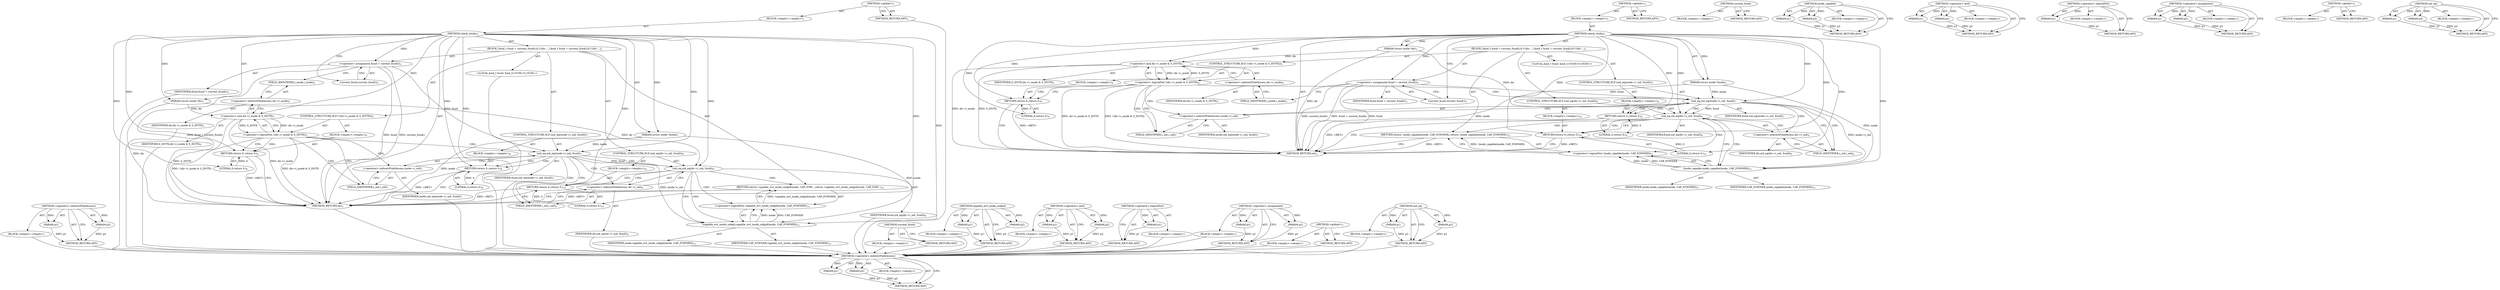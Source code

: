 digraph "uid_eq" {
vulnerable_87 [label=<(METHOD,&lt;operator&gt;.indirectFieldAccess)>];
vulnerable_88 [label=<(PARAM,p1)>];
vulnerable_89 [label=<(PARAM,p2)>];
vulnerable_90 [label=<(BLOCK,&lt;empty&gt;,&lt;empty&gt;)>];
vulnerable_91 [label=<(METHOD_RETURN,ANY)>];
vulnerable_6 [label=<(METHOD,&lt;global&gt;)<SUB>1</SUB>>];
vulnerable_7 [label=<(BLOCK,&lt;empty&gt;,&lt;empty&gt;)<SUB>1</SUB>>];
vulnerable_8 [label=<(METHOD,check_sticky)<SUB>1</SUB>>];
vulnerable_9 [label=<(PARAM,struct inode *dir)<SUB>1</SUB>>];
vulnerable_10 [label=<(PARAM,struct inode *inode)<SUB>1</SUB>>];
vulnerable_11 [label=<(BLOCK,{
	kuid_t fsuid = current_fsuid();

	if (!(dir-...,{
	kuid_t fsuid = current_fsuid();

	if (!(dir-...)<SUB>2</SUB>>];
vulnerable_12 [label="<(LOCAL,kuid_t fsuid: kuid_t)<SUB>3</SUB>>"];
vulnerable_13 [label=<(&lt;operator&gt;.assignment,fsuid = current_fsuid())<SUB>3</SUB>>];
vulnerable_14 [label=<(IDENTIFIER,fsuid,fsuid = current_fsuid())<SUB>3</SUB>>];
vulnerable_15 [label=<(current_fsuid,current_fsuid())<SUB>3</SUB>>];
vulnerable_16 [label=<(CONTROL_STRUCTURE,IF,if (!(dir-&gt;i_mode &amp; S_ISVTX)))<SUB>5</SUB>>];
vulnerable_17 [label=<(&lt;operator&gt;.logicalNot,!(dir-&gt;i_mode &amp; S_ISVTX))<SUB>5</SUB>>];
vulnerable_18 [label=<(&lt;operator&gt;.and,dir-&gt;i_mode &amp; S_ISVTX)<SUB>5</SUB>>];
vulnerable_19 [label=<(&lt;operator&gt;.indirectFieldAccess,dir-&gt;i_mode)<SUB>5</SUB>>];
vulnerable_20 [label=<(IDENTIFIER,dir,dir-&gt;i_mode &amp; S_ISVTX)<SUB>5</SUB>>];
vulnerable_21 [label=<(FIELD_IDENTIFIER,i_mode,i_mode)<SUB>5</SUB>>];
vulnerable_22 [label=<(IDENTIFIER,S_ISVTX,dir-&gt;i_mode &amp; S_ISVTX)<SUB>5</SUB>>];
vulnerable_23 [label=<(BLOCK,&lt;empty&gt;,&lt;empty&gt;)<SUB>6</SUB>>];
vulnerable_24 [label=<(RETURN,return 0;,return 0;)<SUB>6</SUB>>];
vulnerable_25 [label=<(LITERAL,0,return 0;)<SUB>6</SUB>>];
vulnerable_26 [label=<(CONTROL_STRUCTURE,IF,if (uid_eq(inode-&gt;i_uid, fsuid)))<SUB>7</SUB>>];
vulnerable_27 [label=<(uid_eq,uid_eq(inode-&gt;i_uid, fsuid))<SUB>7</SUB>>];
vulnerable_28 [label=<(&lt;operator&gt;.indirectFieldAccess,inode-&gt;i_uid)<SUB>7</SUB>>];
vulnerable_29 [label=<(IDENTIFIER,inode,uid_eq(inode-&gt;i_uid, fsuid))<SUB>7</SUB>>];
vulnerable_30 [label=<(FIELD_IDENTIFIER,i_uid,i_uid)<SUB>7</SUB>>];
vulnerable_31 [label=<(IDENTIFIER,fsuid,uid_eq(inode-&gt;i_uid, fsuid))<SUB>7</SUB>>];
vulnerable_32 [label=<(BLOCK,&lt;empty&gt;,&lt;empty&gt;)<SUB>8</SUB>>];
vulnerable_33 [label=<(RETURN,return 0;,return 0;)<SUB>8</SUB>>];
vulnerable_34 [label=<(LITERAL,0,return 0;)<SUB>8</SUB>>];
vulnerable_35 [label=<(CONTROL_STRUCTURE,IF,if (uid_eq(dir-&gt;i_uid, fsuid)))<SUB>9</SUB>>];
vulnerable_36 [label=<(uid_eq,uid_eq(dir-&gt;i_uid, fsuid))<SUB>9</SUB>>];
vulnerable_37 [label=<(&lt;operator&gt;.indirectFieldAccess,dir-&gt;i_uid)<SUB>9</SUB>>];
vulnerable_38 [label=<(IDENTIFIER,dir,uid_eq(dir-&gt;i_uid, fsuid))<SUB>9</SUB>>];
vulnerable_39 [label=<(FIELD_IDENTIFIER,i_uid,i_uid)<SUB>9</SUB>>];
vulnerable_40 [label=<(IDENTIFIER,fsuid,uid_eq(dir-&gt;i_uid, fsuid))<SUB>9</SUB>>];
vulnerable_41 [label=<(BLOCK,&lt;empty&gt;,&lt;empty&gt;)<SUB>10</SUB>>];
vulnerable_42 [label=<(RETURN,return 0;,return 0;)<SUB>10</SUB>>];
vulnerable_43 [label=<(LITERAL,0,return 0;)<SUB>10</SUB>>];
vulnerable_44 [label=<(RETURN,return !inode_capable(inode, CAP_FOWNER);,return !inode_capable(inode, CAP_FOWNER);)<SUB>11</SUB>>];
vulnerable_45 [label=<(&lt;operator&gt;.logicalNot,!inode_capable(inode, CAP_FOWNER))<SUB>11</SUB>>];
vulnerable_46 [label=<(inode_capable,inode_capable(inode, CAP_FOWNER))<SUB>11</SUB>>];
vulnerable_47 [label=<(IDENTIFIER,inode,inode_capable(inode, CAP_FOWNER))<SUB>11</SUB>>];
vulnerable_48 [label=<(IDENTIFIER,CAP_FOWNER,inode_capable(inode, CAP_FOWNER))<SUB>11</SUB>>];
vulnerable_49 [label=<(METHOD_RETURN,int)<SUB>1</SUB>>];
vulnerable_51 [label=<(METHOD_RETURN,ANY)<SUB>1</SUB>>];
vulnerable_75 [label=<(METHOD,current_fsuid)>];
vulnerable_76 [label=<(BLOCK,&lt;empty&gt;,&lt;empty&gt;)>];
vulnerable_77 [label=<(METHOD_RETURN,ANY)>];
vulnerable_97 [label=<(METHOD,inode_capable)>];
vulnerable_98 [label=<(PARAM,p1)>];
vulnerable_99 [label=<(PARAM,p2)>];
vulnerable_100 [label=<(BLOCK,&lt;empty&gt;,&lt;empty&gt;)>];
vulnerable_101 [label=<(METHOD_RETURN,ANY)>];
vulnerable_82 [label=<(METHOD,&lt;operator&gt;.and)>];
vulnerable_83 [label=<(PARAM,p1)>];
vulnerable_84 [label=<(PARAM,p2)>];
vulnerable_85 [label=<(BLOCK,&lt;empty&gt;,&lt;empty&gt;)>];
vulnerable_86 [label=<(METHOD_RETURN,ANY)>];
vulnerable_78 [label=<(METHOD,&lt;operator&gt;.logicalNot)>];
vulnerable_79 [label=<(PARAM,p1)>];
vulnerable_80 [label=<(BLOCK,&lt;empty&gt;,&lt;empty&gt;)>];
vulnerable_81 [label=<(METHOD_RETURN,ANY)>];
vulnerable_70 [label=<(METHOD,&lt;operator&gt;.assignment)>];
vulnerable_71 [label=<(PARAM,p1)>];
vulnerable_72 [label=<(PARAM,p2)>];
vulnerable_73 [label=<(BLOCK,&lt;empty&gt;,&lt;empty&gt;)>];
vulnerable_74 [label=<(METHOD_RETURN,ANY)>];
vulnerable_64 [label=<(METHOD,&lt;global&gt;)<SUB>1</SUB>>];
vulnerable_65 [label=<(BLOCK,&lt;empty&gt;,&lt;empty&gt;)>];
vulnerable_66 [label=<(METHOD_RETURN,ANY)>];
vulnerable_92 [label=<(METHOD,uid_eq)>];
vulnerable_93 [label=<(PARAM,p1)>];
vulnerable_94 [label=<(PARAM,p2)>];
vulnerable_95 [label=<(BLOCK,&lt;empty&gt;,&lt;empty&gt;)>];
vulnerable_96 [label=<(METHOD_RETURN,ANY)>];
fixed_87 [label=<(METHOD,&lt;operator&gt;.indirectFieldAccess)>];
fixed_88 [label=<(PARAM,p1)>];
fixed_89 [label=<(PARAM,p2)>];
fixed_90 [label=<(BLOCK,&lt;empty&gt;,&lt;empty&gt;)>];
fixed_91 [label=<(METHOD_RETURN,ANY)>];
fixed_6 [label=<(METHOD,&lt;global&gt;)<SUB>1</SUB>>];
fixed_7 [label=<(BLOCK,&lt;empty&gt;,&lt;empty&gt;)<SUB>1</SUB>>];
fixed_8 [label=<(METHOD,check_sticky)<SUB>1</SUB>>];
fixed_9 [label=<(PARAM,struct inode *dir)<SUB>1</SUB>>];
fixed_10 [label=<(PARAM,struct inode *inode)<SUB>1</SUB>>];
fixed_11 [label=<(BLOCK,{
	kuid_t fsuid = current_fsuid();

	if (!(dir-...,{
	kuid_t fsuid = current_fsuid();

	if (!(dir-...)<SUB>2</SUB>>];
fixed_12 [label="<(LOCAL,kuid_t fsuid: kuid_t)<SUB>3</SUB>>"];
fixed_13 [label=<(&lt;operator&gt;.assignment,fsuid = current_fsuid())<SUB>3</SUB>>];
fixed_14 [label=<(IDENTIFIER,fsuid,fsuid = current_fsuid())<SUB>3</SUB>>];
fixed_15 [label=<(current_fsuid,current_fsuid())<SUB>3</SUB>>];
fixed_16 [label=<(CONTROL_STRUCTURE,IF,if (!(dir-&gt;i_mode &amp; S_ISVTX)))<SUB>5</SUB>>];
fixed_17 [label=<(&lt;operator&gt;.logicalNot,!(dir-&gt;i_mode &amp; S_ISVTX))<SUB>5</SUB>>];
fixed_18 [label=<(&lt;operator&gt;.and,dir-&gt;i_mode &amp; S_ISVTX)<SUB>5</SUB>>];
fixed_19 [label=<(&lt;operator&gt;.indirectFieldAccess,dir-&gt;i_mode)<SUB>5</SUB>>];
fixed_20 [label=<(IDENTIFIER,dir,dir-&gt;i_mode &amp; S_ISVTX)<SUB>5</SUB>>];
fixed_21 [label=<(FIELD_IDENTIFIER,i_mode,i_mode)<SUB>5</SUB>>];
fixed_22 [label=<(IDENTIFIER,S_ISVTX,dir-&gt;i_mode &amp; S_ISVTX)<SUB>5</SUB>>];
fixed_23 [label=<(BLOCK,&lt;empty&gt;,&lt;empty&gt;)<SUB>6</SUB>>];
fixed_24 [label=<(RETURN,return 0;,return 0;)<SUB>6</SUB>>];
fixed_25 [label=<(LITERAL,0,return 0;)<SUB>6</SUB>>];
fixed_26 [label=<(CONTROL_STRUCTURE,IF,if (uid_eq(inode-&gt;i_uid, fsuid)))<SUB>7</SUB>>];
fixed_27 [label=<(uid_eq,uid_eq(inode-&gt;i_uid, fsuid))<SUB>7</SUB>>];
fixed_28 [label=<(&lt;operator&gt;.indirectFieldAccess,inode-&gt;i_uid)<SUB>7</SUB>>];
fixed_29 [label=<(IDENTIFIER,inode,uid_eq(inode-&gt;i_uid, fsuid))<SUB>7</SUB>>];
fixed_30 [label=<(FIELD_IDENTIFIER,i_uid,i_uid)<SUB>7</SUB>>];
fixed_31 [label=<(IDENTIFIER,fsuid,uid_eq(inode-&gt;i_uid, fsuid))<SUB>7</SUB>>];
fixed_32 [label=<(BLOCK,&lt;empty&gt;,&lt;empty&gt;)<SUB>8</SUB>>];
fixed_33 [label=<(RETURN,return 0;,return 0;)<SUB>8</SUB>>];
fixed_34 [label=<(LITERAL,0,return 0;)<SUB>8</SUB>>];
fixed_35 [label=<(CONTROL_STRUCTURE,IF,if (uid_eq(dir-&gt;i_uid, fsuid)))<SUB>9</SUB>>];
fixed_36 [label=<(uid_eq,uid_eq(dir-&gt;i_uid, fsuid))<SUB>9</SUB>>];
fixed_37 [label=<(&lt;operator&gt;.indirectFieldAccess,dir-&gt;i_uid)<SUB>9</SUB>>];
fixed_38 [label=<(IDENTIFIER,dir,uid_eq(dir-&gt;i_uid, fsuid))<SUB>9</SUB>>];
fixed_39 [label=<(FIELD_IDENTIFIER,i_uid,i_uid)<SUB>9</SUB>>];
fixed_40 [label=<(IDENTIFIER,fsuid,uid_eq(dir-&gt;i_uid, fsuid))<SUB>9</SUB>>];
fixed_41 [label=<(BLOCK,&lt;empty&gt;,&lt;empty&gt;)<SUB>10</SUB>>];
fixed_42 [label=<(RETURN,return 0;,return 0;)<SUB>10</SUB>>];
fixed_43 [label=<(LITERAL,0,return 0;)<SUB>10</SUB>>];
fixed_44 [label=<(RETURN,return !capable_wrt_inode_uidgid(inode, CAP_FOW...,return !capable_wrt_inode_uidgid(inode, CAP_FOW...)<SUB>11</SUB>>];
fixed_45 [label=<(&lt;operator&gt;.logicalNot,!capable_wrt_inode_uidgid(inode, CAP_FOWNER))<SUB>11</SUB>>];
fixed_46 [label=<(capable_wrt_inode_uidgid,capable_wrt_inode_uidgid(inode, CAP_FOWNER))<SUB>11</SUB>>];
fixed_47 [label=<(IDENTIFIER,inode,capable_wrt_inode_uidgid(inode, CAP_FOWNER))<SUB>11</SUB>>];
fixed_48 [label=<(IDENTIFIER,CAP_FOWNER,capable_wrt_inode_uidgid(inode, CAP_FOWNER))<SUB>11</SUB>>];
fixed_49 [label=<(METHOD_RETURN,int)<SUB>1</SUB>>];
fixed_51 [label=<(METHOD_RETURN,ANY)<SUB>1</SUB>>];
fixed_75 [label=<(METHOD,current_fsuid)>];
fixed_76 [label=<(BLOCK,&lt;empty&gt;,&lt;empty&gt;)>];
fixed_77 [label=<(METHOD_RETURN,ANY)>];
fixed_97 [label=<(METHOD,capable_wrt_inode_uidgid)>];
fixed_98 [label=<(PARAM,p1)>];
fixed_99 [label=<(PARAM,p2)>];
fixed_100 [label=<(BLOCK,&lt;empty&gt;,&lt;empty&gt;)>];
fixed_101 [label=<(METHOD_RETURN,ANY)>];
fixed_82 [label=<(METHOD,&lt;operator&gt;.and)>];
fixed_83 [label=<(PARAM,p1)>];
fixed_84 [label=<(PARAM,p2)>];
fixed_85 [label=<(BLOCK,&lt;empty&gt;,&lt;empty&gt;)>];
fixed_86 [label=<(METHOD_RETURN,ANY)>];
fixed_78 [label=<(METHOD,&lt;operator&gt;.logicalNot)>];
fixed_79 [label=<(PARAM,p1)>];
fixed_80 [label=<(BLOCK,&lt;empty&gt;,&lt;empty&gt;)>];
fixed_81 [label=<(METHOD_RETURN,ANY)>];
fixed_70 [label=<(METHOD,&lt;operator&gt;.assignment)>];
fixed_71 [label=<(PARAM,p1)>];
fixed_72 [label=<(PARAM,p2)>];
fixed_73 [label=<(BLOCK,&lt;empty&gt;,&lt;empty&gt;)>];
fixed_74 [label=<(METHOD_RETURN,ANY)>];
fixed_64 [label=<(METHOD,&lt;global&gt;)<SUB>1</SUB>>];
fixed_65 [label=<(BLOCK,&lt;empty&gt;,&lt;empty&gt;)>];
fixed_66 [label=<(METHOD_RETURN,ANY)>];
fixed_92 [label=<(METHOD,uid_eq)>];
fixed_93 [label=<(PARAM,p1)>];
fixed_94 [label=<(PARAM,p2)>];
fixed_95 [label=<(BLOCK,&lt;empty&gt;,&lt;empty&gt;)>];
fixed_96 [label=<(METHOD_RETURN,ANY)>];
vulnerable_87 -> vulnerable_88  [key=0, label="AST: "];
vulnerable_87 -> vulnerable_88  [key=1, label="DDG: "];
vulnerable_87 -> vulnerable_90  [key=0, label="AST: "];
vulnerable_87 -> vulnerable_89  [key=0, label="AST: "];
vulnerable_87 -> vulnerable_89  [key=1, label="DDG: "];
vulnerable_87 -> vulnerable_91  [key=0, label="AST: "];
vulnerable_87 -> vulnerable_91  [key=1, label="CFG: "];
vulnerable_88 -> vulnerable_91  [key=0, label="DDG: p1"];
vulnerable_89 -> vulnerable_91  [key=0, label="DDG: p2"];
vulnerable_6 -> vulnerable_7  [key=0, label="AST: "];
vulnerable_6 -> vulnerable_51  [key=0, label="AST: "];
vulnerable_6 -> vulnerable_51  [key=1, label="CFG: "];
vulnerable_7 -> vulnerable_8  [key=0, label="AST: "];
vulnerable_8 -> vulnerable_9  [key=0, label="AST: "];
vulnerable_8 -> vulnerable_9  [key=1, label="DDG: "];
vulnerable_8 -> vulnerable_10  [key=0, label="AST: "];
vulnerable_8 -> vulnerable_10  [key=1, label="DDG: "];
vulnerable_8 -> vulnerable_11  [key=0, label="AST: "];
vulnerable_8 -> vulnerable_49  [key=0, label="AST: "];
vulnerable_8 -> vulnerable_15  [key=0, label="CFG: "];
vulnerable_8 -> vulnerable_13  [key=0, label="DDG: "];
vulnerable_8 -> vulnerable_24  [key=0, label="DDG: "];
vulnerable_8 -> vulnerable_27  [key=0, label="DDG: "];
vulnerable_8 -> vulnerable_33  [key=0, label="DDG: "];
vulnerable_8 -> vulnerable_36  [key=0, label="DDG: "];
vulnerable_8 -> vulnerable_42  [key=0, label="DDG: "];
vulnerable_8 -> vulnerable_18  [key=0, label="DDG: "];
vulnerable_8 -> vulnerable_25  [key=0, label="DDG: "];
vulnerable_8 -> vulnerable_34  [key=0, label="DDG: "];
vulnerable_8 -> vulnerable_43  [key=0, label="DDG: "];
vulnerable_8 -> vulnerable_46  [key=0, label="DDG: "];
vulnerable_9 -> vulnerable_49  [key=0, label="DDG: dir"];
vulnerable_9 -> vulnerable_36  [key=0, label="DDG: dir"];
vulnerable_9 -> vulnerable_18  [key=0, label="DDG: dir"];
vulnerable_10 -> vulnerable_49  [key=0, label="DDG: inode"];
vulnerable_10 -> vulnerable_27  [key=0, label="DDG: inode"];
vulnerable_10 -> vulnerable_46  [key=0, label="DDG: inode"];
vulnerable_11 -> vulnerable_12  [key=0, label="AST: "];
vulnerable_11 -> vulnerable_13  [key=0, label="AST: "];
vulnerable_11 -> vulnerable_16  [key=0, label="AST: "];
vulnerable_11 -> vulnerable_26  [key=0, label="AST: "];
vulnerable_11 -> vulnerable_35  [key=0, label="AST: "];
vulnerable_11 -> vulnerable_44  [key=0, label="AST: "];
vulnerable_13 -> vulnerable_14  [key=0, label="AST: "];
vulnerable_13 -> vulnerable_15  [key=0, label="AST: "];
vulnerable_13 -> vulnerable_21  [key=0, label="CFG: "];
vulnerable_13 -> vulnerable_49  [key=0, label="DDG: fsuid"];
vulnerable_13 -> vulnerable_49  [key=1, label="DDG: current_fsuid()"];
vulnerable_13 -> vulnerable_49  [key=2, label="DDG: fsuid = current_fsuid()"];
vulnerable_13 -> vulnerable_27  [key=0, label="DDG: fsuid"];
vulnerable_15 -> vulnerable_13  [key=0, label="CFG: "];
vulnerable_16 -> vulnerable_17  [key=0, label="AST: "];
vulnerable_16 -> vulnerable_23  [key=0, label="AST: "];
vulnerable_17 -> vulnerable_18  [key=0, label="AST: "];
vulnerable_17 -> vulnerable_24  [key=0, label="CFG: "];
vulnerable_17 -> vulnerable_24  [key=1, label="CDG: "];
vulnerable_17 -> vulnerable_30  [key=0, label="CFG: "];
vulnerable_17 -> vulnerable_30  [key=1, label="CDG: "];
vulnerable_17 -> vulnerable_49  [key=0, label="DDG: dir-&gt;i_mode &amp; S_ISVTX"];
vulnerable_17 -> vulnerable_49  [key=1, label="DDG: !(dir-&gt;i_mode &amp; S_ISVTX)"];
vulnerable_17 -> vulnerable_28  [key=0, label="CDG: "];
vulnerable_17 -> vulnerable_27  [key=0, label="CDG: "];
vulnerable_18 -> vulnerable_19  [key=0, label="AST: "];
vulnerable_18 -> vulnerable_22  [key=0, label="AST: "];
vulnerable_18 -> vulnerable_17  [key=0, label="CFG: "];
vulnerable_18 -> vulnerable_17  [key=1, label="DDG: dir-&gt;i_mode"];
vulnerable_18 -> vulnerable_17  [key=2, label="DDG: S_ISVTX"];
vulnerable_18 -> vulnerable_49  [key=0, label="DDG: dir-&gt;i_mode"];
vulnerable_18 -> vulnerable_49  [key=1, label="DDG: S_ISVTX"];
vulnerable_19 -> vulnerable_20  [key=0, label="AST: "];
vulnerable_19 -> vulnerable_21  [key=0, label="AST: "];
vulnerable_19 -> vulnerable_18  [key=0, label="CFG: "];
vulnerable_21 -> vulnerable_19  [key=0, label="CFG: "];
vulnerable_23 -> vulnerable_24  [key=0, label="AST: "];
vulnerable_24 -> vulnerable_25  [key=0, label="AST: "];
vulnerable_24 -> vulnerable_49  [key=0, label="CFG: "];
vulnerable_24 -> vulnerable_49  [key=1, label="DDG: &lt;RET&gt;"];
vulnerable_25 -> vulnerable_24  [key=0, label="DDG: 0"];
vulnerable_26 -> vulnerable_27  [key=0, label="AST: "];
vulnerable_26 -> vulnerable_32  [key=0, label="AST: "];
vulnerable_27 -> vulnerable_28  [key=0, label="AST: "];
vulnerable_27 -> vulnerable_31  [key=0, label="AST: "];
vulnerable_27 -> vulnerable_33  [key=0, label="CFG: "];
vulnerable_27 -> vulnerable_33  [key=1, label="CDG: "];
vulnerable_27 -> vulnerable_39  [key=0, label="CFG: "];
vulnerable_27 -> vulnerable_39  [key=1, label="CDG: "];
vulnerable_27 -> vulnerable_36  [key=0, label="DDG: fsuid"];
vulnerable_27 -> vulnerable_36  [key=1, label="CDG: "];
vulnerable_27 -> vulnerable_46  [key=0, label="DDG: inode-&gt;i_uid"];
vulnerable_27 -> vulnerable_37  [key=0, label="CDG: "];
vulnerable_28 -> vulnerable_29  [key=0, label="AST: "];
vulnerable_28 -> vulnerable_30  [key=0, label="AST: "];
vulnerable_28 -> vulnerable_27  [key=0, label="CFG: "];
vulnerable_30 -> vulnerable_28  [key=0, label="CFG: "];
vulnerable_32 -> vulnerable_33  [key=0, label="AST: "];
vulnerable_33 -> vulnerable_34  [key=0, label="AST: "];
vulnerable_33 -> vulnerable_49  [key=0, label="CFG: "];
vulnerable_33 -> vulnerable_49  [key=1, label="DDG: &lt;RET&gt;"];
vulnerable_34 -> vulnerable_33  [key=0, label="DDG: 0"];
vulnerable_35 -> vulnerable_36  [key=0, label="AST: "];
vulnerable_35 -> vulnerable_41  [key=0, label="AST: "];
vulnerable_36 -> vulnerable_37  [key=0, label="AST: "];
vulnerable_36 -> vulnerable_40  [key=0, label="AST: "];
vulnerable_36 -> vulnerable_42  [key=0, label="CFG: "];
vulnerable_36 -> vulnerable_42  [key=1, label="CDG: "];
vulnerable_36 -> vulnerable_46  [key=0, label="CFG: "];
vulnerable_36 -> vulnerable_46  [key=1, label="CDG: "];
vulnerable_36 -> vulnerable_44  [key=0, label="CDG: "];
vulnerable_36 -> vulnerable_45  [key=0, label="CDG: "];
vulnerable_37 -> vulnerable_38  [key=0, label="AST: "];
vulnerable_37 -> vulnerable_39  [key=0, label="AST: "];
vulnerable_37 -> vulnerable_36  [key=0, label="CFG: "];
vulnerable_39 -> vulnerable_37  [key=0, label="CFG: "];
vulnerable_41 -> vulnerable_42  [key=0, label="AST: "];
vulnerable_42 -> vulnerable_43  [key=0, label="AST: "];
vulnerable_42 -> vulnerable_49  [key=0, label="CFG: "];
vulnerable_42 -> vulnerable_49  [key=1, label="DDG: &lt;RET&gt;"];
vulnerable_43 -> vulnerable_42  [key=0, label="DDG: 0"];
vulnerable_44 -> vulnerable_45  [key=0, label="AST: "];
vulnerable_44 -> vulnerable_49  [key=0, label="CFG: "];
vulnerable_44 -> vulnerable_49  [key=1, label="DDG: &lt;RET&gt;"];
vulnerable_45 -> vulnerable_46  [key=0, label="AST: "];
vulnerable_45 -> vulnerable_44  [key=0, label="CFG: "];
vulnerable_45 -> vulnerable_44  [key=1, label="DDG: !inode_capable(inode, CAP_FOWNER)"];
vulnerable_46 -> vulnerable_47  [key=0, label="AST: "];
vulnerable_46 -> vulnerable_48  [key=0, label="AST: "];
vulnerable_46 -> vulnerable_45  [key=0, label="CFG: "];
vulnerable_46 -> vulnerable_45  [key=1, label="DDG: inode"];
vulnerable_46 -> vulnerable_45  [key=2, label="DDG: CAP_FOWNER"];
vulnerable_75 -> vulnerable_76  [key=0, label="AST: "];
vulnerable_75 -> vulnerable_77  [key=0, label="AST: "];
vulnerable_75 -> vulnerable_77  [key=1, label="CFG: "];
vulnerable_97 -> vulnerable_98  [key=0, label="AST: "];
vulnerable_97 -> vulnerable_98  [key=1, label="DDG: "];
vulnerable_97 -> vulnerable_100  [key=0, label="AST: "];
vulnerable_97 -> vulnerable_99  [key=0, label="AST: "];
vulnerable_97 -> vulnerable_99  [key=1, label="DDG: "];
vulnerable_97 -> vulnerable_101  [key=0, label="AST: "];
vulnerable_97 -> vulnerable_101  [key=1, label="CFG: "];
vulnerable_98 -> vulnerable_101  [key=0, label="DDG: p1"];
vulnerable_99 -> vulnerable_101  [key=0, label="DDG: p2"];
vulnerable_82 -> vulnerable_83  [key=0, label="AST: "];
vulnerable_82 -> vulnerable_83  [key=1, label="DDG: "];
vulnerable_82 -> vulnerable_85  [key=0, label="AST: "];
vulnerable_82 -> vulnerable_84  [key=0, label="AST: "];
vulnerable_82 -> vulnerable_84  [key=1, label="DDG: "];
vulnerable_82 -> vulnerable_86  [key=0, label="AST: "];
vulnerable_82 -> vulnerable_86  [key=1, label="CFG: "];
vulnerable_83 -> vulnerable_86  [key=0, label="DDG: p1"];
vulnerable_84 -> vulnerable_86  [key=0, label="DDG: p2"];
vulnerable_78 -> vulnerable_79  [key=0, label="AST: "];
vulnerable_78 -> vulnerable_79  [key=1, label="DDG: "];
vulnerable_78 -> vulnerable_80  [key=0, label="AST: "];
vulnerable_78 -> vulnerable_81  [key=0, label="AST: "];
vulnerable_78 -> vulnerable_81  [key=1, label="CFG: "];
vulnerable_79 -> vulnerable_81  [key=0, label="DDG: p1"];
vulnerable_70 -> vulnerable_71  [key=0, label="AST: "];
vulnerable_70 -> vulnerable_71  [key=1, label="DDG: "];
vulnerable_70 -> vulnerable_73  [key=0, label="AST: "];
vulnerable_70 -> vulnerable_72  [key=0, label="AST: "];
vulnerable_70 -> vulnerable_72  [key=1, label="DDG: "];
vulnerable_70 -> vulnerable_74  [key=0, label="AST: "];
vulnerable_70 -> vulnerable_74  [key=1, label="CFG: "];
vulnerable_71 -> vulnerable_74  [key=0, label="DDG: p1"];
vulnerable_72 -> vulnerable_74  [key=0, label="DDG: p2"];
vulnerable_64 -> vulnerable_65  [key=0, label="AST: "];
vulnerable_64 -> vulnerable_66  [key=0, label="AST: "];
vulnerable_64 -> vulnerable_66  [key=1, label="CFG: "];
vulnerable_92 -> vulnerable_93  [key=0, label="AST: "];
vulnerable_92 -> vulnerable_93  [key=1, label="DDG: "];
vulnerable_92 -> vulnerable_95  [key=0, label="AST: "];
vulnerable_92 -> vulnerable_94  [key=0, label="AST: "];
vulnerable_92 -> vulnerable_94  [key=1, label="DDG: "];
vulnerable_92 -> vulnerable_96  [key=0, label="AST: "];
vulnerable_92 -> vulnerable_96  [key=1, label="CFG: "];
vulnerable_93 -> vulnerable_96  [key=0, label="DDG: p1"];
vulnerable_94 -> vulnerable_96  [key=0, label="DDG: p2"];
fixed_87 -> fixed_88  [key=0, label="AST: "];
fixed_87 -> fixed_88  [key=1, label="DDG: "];
fixed_87 -> fixed_90  [key=0, label="AST: "];
fixed_87 -> fixed_89  [key=0, label="AST: "];
fixed_87 -> fixed_89  [key=1, label="DDG: "];
fixed_87 -> fixed_91  [key=0, label="AST: "];
fixed_87 -> fixed_91  [key=1, label="CFG: "];
fixed_88 -> fixed_91  [key=0, label="DDG: p1"];
fixed_89 -> fixed_91  [key=0, label="DDG: p2"];
fixed_90 -> vulnerable_87  [key=0];
fixed_91 -> vulnerable_87  [key=0];
fixed_6 -> fixed_7  [key=0, label="AST: "];
fixed_6 -> fixed_51  [key=0, label="AST: "];
fixed_6 -> fixed_51  [key=1, label="CFG: "];
fixed_7 -> fixed_8  [key=0, label="AST: "];
fixed_8 -> fixed_9  [key=0, label="AST: "];
fixed_8 -> fixed_9  [key=1, label="DDG: "];
fixed_8 -> fixed_10  [key=0, label="AST: "];
fixed_8 -> fixed_10  [key=1, label="DDG: "];
fixed_8 -> fixed_11  [key=0, label="AST: "];
fixed_8 -> fixed_49  [key=0, label="AST: "];
fixed_8 -> fixed_15  [key=0, label="CFG: "];
fixed_8 -> fixed_13  [key=0, label="DDG: "];
fixed_8 -> fixed_24  [key=0, label="DDG: "];
fixed_8 -> fixed_27  [key=0, label="DDG: "];
fixed_8 -> fixed_33  [key=0, label="DDG: "];
fixed_8 -> fixed_36  [key=0, label="DDG: "];
fixed_8 -> fixed_42  [key=0, label="DDG: "];
fixed_8 -> fixed_18  [key=0, label="DDG: "];
fixed_8 -> fixed_25  [key=0, label="DDG: "];
fixed_8 -> fixed_34  [key=0, label="DDG: "];
fixed_8 -> fixed_43  [key=0, label="DDG: "];
fixed_8 -> fixed_46  [key=0, label="DDG: "];
fixed_9 -> fixed_49  [key=0, label="DDG: dir"];
fixed_9 -> fixed_36  [key=0, label="DDG: dir"];
fixed_9 -> fixed_18  [key=0, label="DDG: dir"];
fixed_10 -> fixed_49  [key=0, label="DDG: inode"];
fixed_10 -> fixed_27  [key=0, label="DDG: inode"];
fixed_10 -> fixed_46  [key=0, label="DDG: inode"];
fixed_11 -> fixed_12  [key=0, label="AST: "];
fixed_11 -> fixed_13  [key=0, label="AST: "];
fixed_11 -> fixed_16  [key=0, label="AST: "];
fixed_11 -> fixed_26  [key=0, label="AST: "];
fixed_11 -> fixed_35  [key=0, label="AST: "];
fixed_11 -> fixed_44  [key=0, label="AST: "];
fixed_12 -> vulnerable_87  [key=0];
fixed_13 -> fixed_14  [key=0, label="AST: "];
fixed_13 -> fixed_15  [key=0, label="AST: "];
fixed_13 -> fixed_21  [key=0, label="CFG: "];
fixed_13 -> fixed_49  [key=0, label="DDG: fsuid"];
fixed_13 -> fixed_49  [key=1, label="DDG: current_fsuid()"];
fixed_13 -> fixed_49  [key=2, label="DDG: fsuid = current_fsuid()"];
fixed_13 -> fixed_27  [key=0, label="DDG: fsuid"];
fixed_14 -> vulnerable_87  [key=0];
fixed_15 -> fixed_13  [key=0, label="CFG: "];
fixed_16 -> fixed_17  [key=0, label="AST: "];
fixed_16 -> fixed_23  [key=0, label="AST: "];
fixed_17 -> fixed_18  [key=0, label="AST: "];
fixed_17 -> fixed_24  [key=0, label="CFG: "];
fixed_17 -> fixed_24  [key=1, label="CDG: "];
fixed_17 -> fixed_30  [key=0, label="CFG: "];
fixed_17 -> fixed_30  [key=1, label="CDG: "];
fixed_17 -> fixed_49  [key=0, label="DDG: dir-&gt;i_mode &amp; S_ISVTX"];
fixed_17 -> fixed_49  [key=1, label="DDG: !(dir-&gt;i_mode &amp; S_ISVTX)"];
fixed_17 -> fixed_28  [key=0, label="CDG: "];
fixed_17 -> fixed_27  [key=0, label="CDG: "];
fixed_18 -> fixed_19  [key=0, label="AST: "];
fixed_18 -> fixed_22  [key=0, label="AST: "];
fixed_18 -> fixed_17  [key=0, label="CFG: "];
fixed_18 -> fixed_17  [key=1, label="DDG: dir-&gt;i_mode"];
fixed_18 -> fixed_17  [key=2, label="DDG: S_ISVTX"];
fixed_18 -> fixed_49  [key=0, label="DDG: dir-&gt;i_mode"];
fixed_18 -> fixed_49  [key=1, label="DDG: S_ISVTX"];
fixed_19 -> fixed_20  [key=0, label="AST: "];
fixed_19 -> fixed_21  [key=0, label="AST: "];
fixed_19 -> fixed_18  [key=0, label="CFG: "];
fixed_20 -> vulnerable_87  [key=0];
fixed_21 -> fixed_19  [key=0, label="CFG: "];
fixed_22 -> vulnerable_87  [key=0];
fixed_23 -> fixed_24  [key=0, label="AST: "];
fixed_24 -> fixed_25  [key=0, label="AST: "];
fixed_24 -> fixed_49  [key=0, label="CFG: "];
fixed_24 -> fixed_49  [key=1, label="DDG: &lt;RET&gt;"];
fixed_25 -> fixed_24  [key=0, label="DDG: 0"];
fixed_26 -> fixed_27  [key=0, label="AST: "];
fixed_26 -> fixed_32  [key=0, label="AST: "];
fixed_27 -> fixed_28  [key=0, label="AST: "];
fixed_27 -> fixed_31  [key=0, label="AST: "];
fixed_27 -> fixed_33  [key=0, label="CFG: "];
fixed_27 -> fixed_33  [key=1, label="CDG: "];
fixed_27 -> fixed_39  [key=0, label="CFG: "];
fixed_27 -> fixed_39  [key=1, label="CDG: "];
fixed_27 -> fixed_36  [key=0, label="DDG: fsuid"];
fixed_27 -> fixed_36  [key=1, label="CDG: "];
fixed_27 -> fixed_46  [key=0, label="DDG: inode-&gt;i_uid"];
fixed_27 -> fixed_37  [key=0, label="CDG: "];
fixed_28 -> fixed_29  [key=0, label="AST: "];
fixed_28 -> fixed_30  [key=0, label="AST: "];
fixed_28 -> fixed_27  [key=0, label="CFG: "];
fixed_29 -> vulnerable_87  [key=0];
fixed_30 -> fixed_28  [key=0, label="CFG: "];
fixed_31 -> vulnerable_87  [key=0];
fixed_32 -> fixed_33  [key=0, label="AST: "];
fixed_33 -> fixed_34  [key=0, label="AST: "];
fixed_33 -> fixed_49  [key=0, label="CFG: "];
fixed_33 -> fixed_49  [key=1, label="DDG: &lt;RET&gt;"];
fixed_34 -> fixed_33  [key=0, label="DDG: 0"];
fixed_35 -> fixed_36  [key=0, label="AST: "];
fixed_35 -> fixed_41  [key=0, label="AST: "];
fixed_36 -> fixed_37  [key=0, label="AST: "];
fixed_36 -> fixed_40  [key=0, label="AST: "];
fixed_36 -> fixed_42  [key=0, label="CFG: "];
fixed_36 -> fixed_42  [key=1, label="CDG: "];
fixed_36 -> fixed_46  [key=0, label="CFG: "];
fixed_36 -> fixed_46  [key=1, label="CDG: "];
fixed_36 -> fixed_44  [key=0, label="CDG: "];
fixed_36 -> fixed_45  [key=0, label="CDG: "];
fixed_37 -> fixed_38  [key=0, label="AST: "];
fixed_37 -> fixed_39  [key=0, label="AST: "];
fixed_37 -> fixed_36  [key=0, label="CFG: "];
fixed_38 -> vulnerable_87  [key=0];
fixed_39 -> fixed_37  [key=0, label="CFG: "];
fixed_40 -> vulnerable_87  [key=0];
fixed_41 -> fixed_42  [key=0, label="AST: "];
fixed_42 -> fixed_43  [key=0, label="AST: "];
fixed_42 -> fixed_49  [key=0, label="CFG: "];
fixed_42 -> fixed_49  [key=1, label="DDG: &lt;RET&gt;"];
fixed_43 -> fixed_42  [key=0, label="DDG: 0"];
fixed_44 -> fixed_45  [key=0, label="AST: "];
fixed_44 -> fixed_49  [key=0, label="CFG: "];
fixed_44 -> fixed_49  [key=1, label="DDG: &lt;RET&gt;"];
fixed_45 -> fixed_46  [key=0, label="AST: "];
fixed_45 -> fixed_44  [key=0, label="CFG: "];
fixed_45 -> fixed_44  [key=1, label="DDG: !capable_wrt_inode_uidgid(inode, CAP_FOWNER)"];
fixed_46 -> fixed_47  [key=0, label="AST: "];
fixed_46 -> fixed_48  [key=0, label="AST: "];
fixed_46 -> fixed_45  [key=0, label="CFG: "];
fixed_46 -> fixed_45  [key=1, label="DDG: inode"];
fixed_46 -> fixed_45  [key=2, label="DDG: CAP_FOWNER"];
fixed_47 -> vulnerable_87  [key=0];
fixed_48 -> vulnerable_87  [key=0];
fixed_49 -> vulnerable_87  [key=0];
fixed_51 -> vulnerable_87  [key=0];
fixed_75 -> fixed_76  [key=0, label="AST: "];
fixed_75 -> fixed_77  [key=0, label="AST: "];
fixed_75 -> fixed_77  [key=1, label="CFG: "];
fixed_76 -> vulnerable_87  [key=0];
fixed_77 -> vulnerable_87  [key=0];
fixed_97 -> fixed_98  [key=0, label="AST: "];
fixed_97 -> fixed_98  [key=1, label="DDG: "];
fixed_97 -> fixed_100  [key=0, label="AST: "];
fixed_97 -> fixed_99  [key=0, label="AST: "];
fixed_97 -> fixed_99  [key=1, label="DDG: "];
fixed_97 -> fixed_101  [key=0, label="AST: "];
fixed_97 -> fixed_101  [key=1, label="CFG: "];
fixed_98 -> fixed_101  [key=0, label="DDG: p1"];
fixed_99 -> fixed_101  [key=0, label="DDG: p2"];
fixed_100 -> vulnerable_87  [key=0];
fixed_101 -> vulnerable_87  [key=0];
fixed_82 -> fixed_83  [key=0, label="AST: "];
fixed_82 -> fixed_83  [key=1, label="DDG: "];
fixed_82 -> fixed_85  [key=0, label="AST: "];
fixed_82 -> fixed_84  [key=0, label="AST: "];
fixed_82 -> fixed_84  [key=1, label="DDG: "];
fixed_82 -> fixed_86  [key=0, label="AST: "];
fixed_82 -> fixed_86  [key=1, label="CFG: "];
fixed_83 -> fixed_86  [key=0, label="DDG: p1"];
fixed_84 -> fixed_86  [key=0, label="DDG: p2"];
fixed_85 -> vulnerable_87  [key=0];
fixed_86 -> vulnerable_87  [key=0];
fixed_78 -> fixed_79  [key=0, label="AST: "];
fixed_78 -> fixed_79  [key=1, label="DDG: "];
fixed_78 -> fixed_80  [key=0, label="AST: "];
fixed_78 -> fixed_81  [key=0, label="AST: "];
fixed_78 -> fixed_81  [key=1, label="CFG: "];
fixed_79 -> fixed_81  [key=0, label="DDG: p1"];
fixed_80 -> vulnerable_87  [key=0];
fixed_81 -> vulnerable_87  [key=0];
fixed_70 -> fixed_71  [key=0, label="AST: "];
fixed_70 -> fixed_71  [key=1, label="DDG: "];
fixed_70 -> fixed_73  [key=0, label="AST: "];
fixed_70 -> fixed_72  [key=0, label="AST: "];
fixed_70 -> fixed_72  [key=1, label="DDG: "];
fixed_70 -> fixed_74  [key=0, label="AST: "];
fixed_70 -> fixed_74  [key=1, label="CFG: "];
fixed_71 -> fixed_74  [key=0, label="DDG: p1"];
fixed_72 -> fixed_74  [key=0, label="DDG: p2"];
fixed_73 -> vulnerable_87  [key=0];
fixed_74 -> vulnerable_87  [key=0];
fixed_64 -> fixed_65  [key=0, label="AST: "];
fixed_64 -> fixed_66  [key=0, label="AST: "];
fixed_64 -> fixed_66  [key=1, label="CFG: "];
fixed_65 -> vulnerable_87  [key=0];
fixed_66 -> vulnerable_87  [key=0];
fixed_92 -> fixed_93  [key=0, label="AST: "];
fixed_92 -> fixed_93  [key=1, label="DDG: "];
fixed_92 -> fixed_95  [key=0, label="AST: "];
fixed_92 -> fixed_94  [key=0, label="AST: "];
fixed_92 -> fixed_94  [key=1, label="DDG: "];
fixed_92 -> fixed_96  [key=0, label="AST: "];
fixed_92 -> fixed_96  [key=1, label="CFG: "];
fixed_93 -> fixed_96  [key=0, label="DDG: p1"];
fixed_94 -> fixed_96  [key=0, label="DDG: p2"];
fixed_95 -> vulnerable_87  [key=0];
fixed_96 -> vulnerable_87  [key=0];
}
